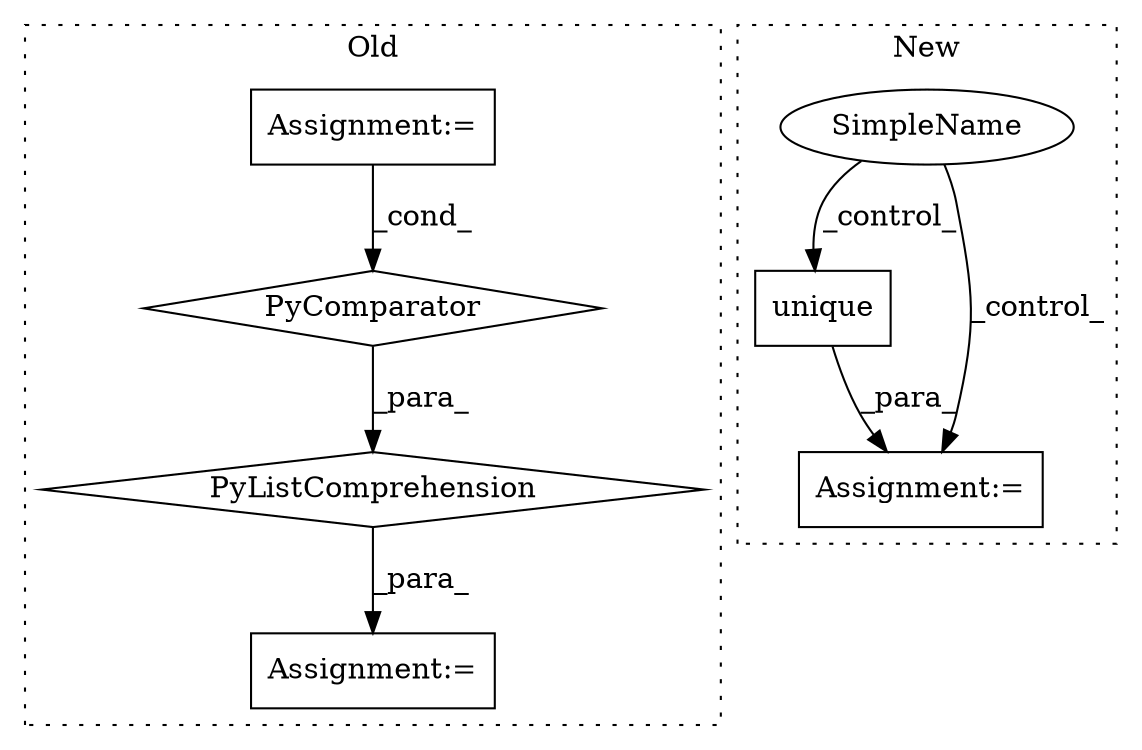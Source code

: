 digraph G {
subgraph cluster0 {
1 [label="PyComparator" a="113" s="11466" l="22" shape="diamond"];
3 [label="Assignment:=" a="7" s="11466" l="22" shape="box"];
4 [label="PyListComprehension" a="109" s="11402" l="94" shape="diamond"];
5 [label="Assignment:=" a="7" s="11753" l="1" shape="box"];
label = "Old";
style="dotted";
}
subgraph cluster1 {
2 [label="unique" a="32" s="12423,12433" l="7,1" shape="box"];
6 [label="Assignment:=" a="7" s="12388" l="1" shape="box"];
7 [label="SimpleName" a="42" s="" l="" shape="ellipse"];
label = "New";
style="dotted";
}
1 -> 4 [label="_para_"];
2 -> 6 [label="_para_"];
3 -> 1 [label="_cond_"];
4 -> 5 [label="_para_"];
7 -> 2 [label="_control_"];
7 -> 6 [label="_control_"];
}